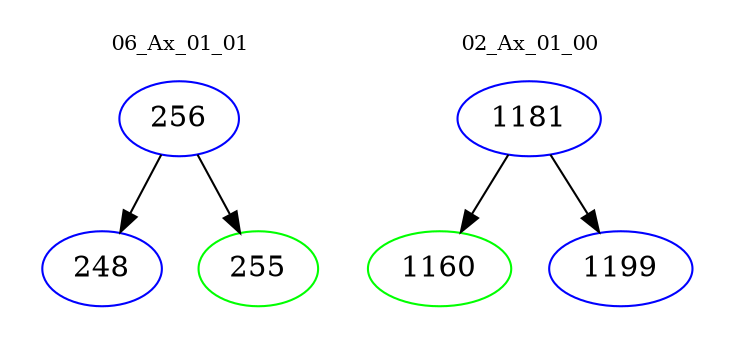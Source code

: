 digraph{
subgraph cluster_0 {
color = white
label = "06_Ax_01_01";
fontsize=10;
T0_256 [label="256", color="blue"]
T0_256 -> T0_248 [color="black"]
T0_248 [label="248", color="blue"]
T0_256 -> T0_255 [color="black"]
T0_255 [label="255", color="green"]
}
subgraph cluster_1 {
color = white
label = "02_Ax_01_00";
fontsize=10;
T1_1181 [label="1181", color="blue"]
T1_1181 -> T1_1160 [color="black"]
T1_1160 [label="1160", color="green"]
T1_1181 -> T1_1199 [color="black"]
T1_1199 [label="1199", color="blue"]
}
}
